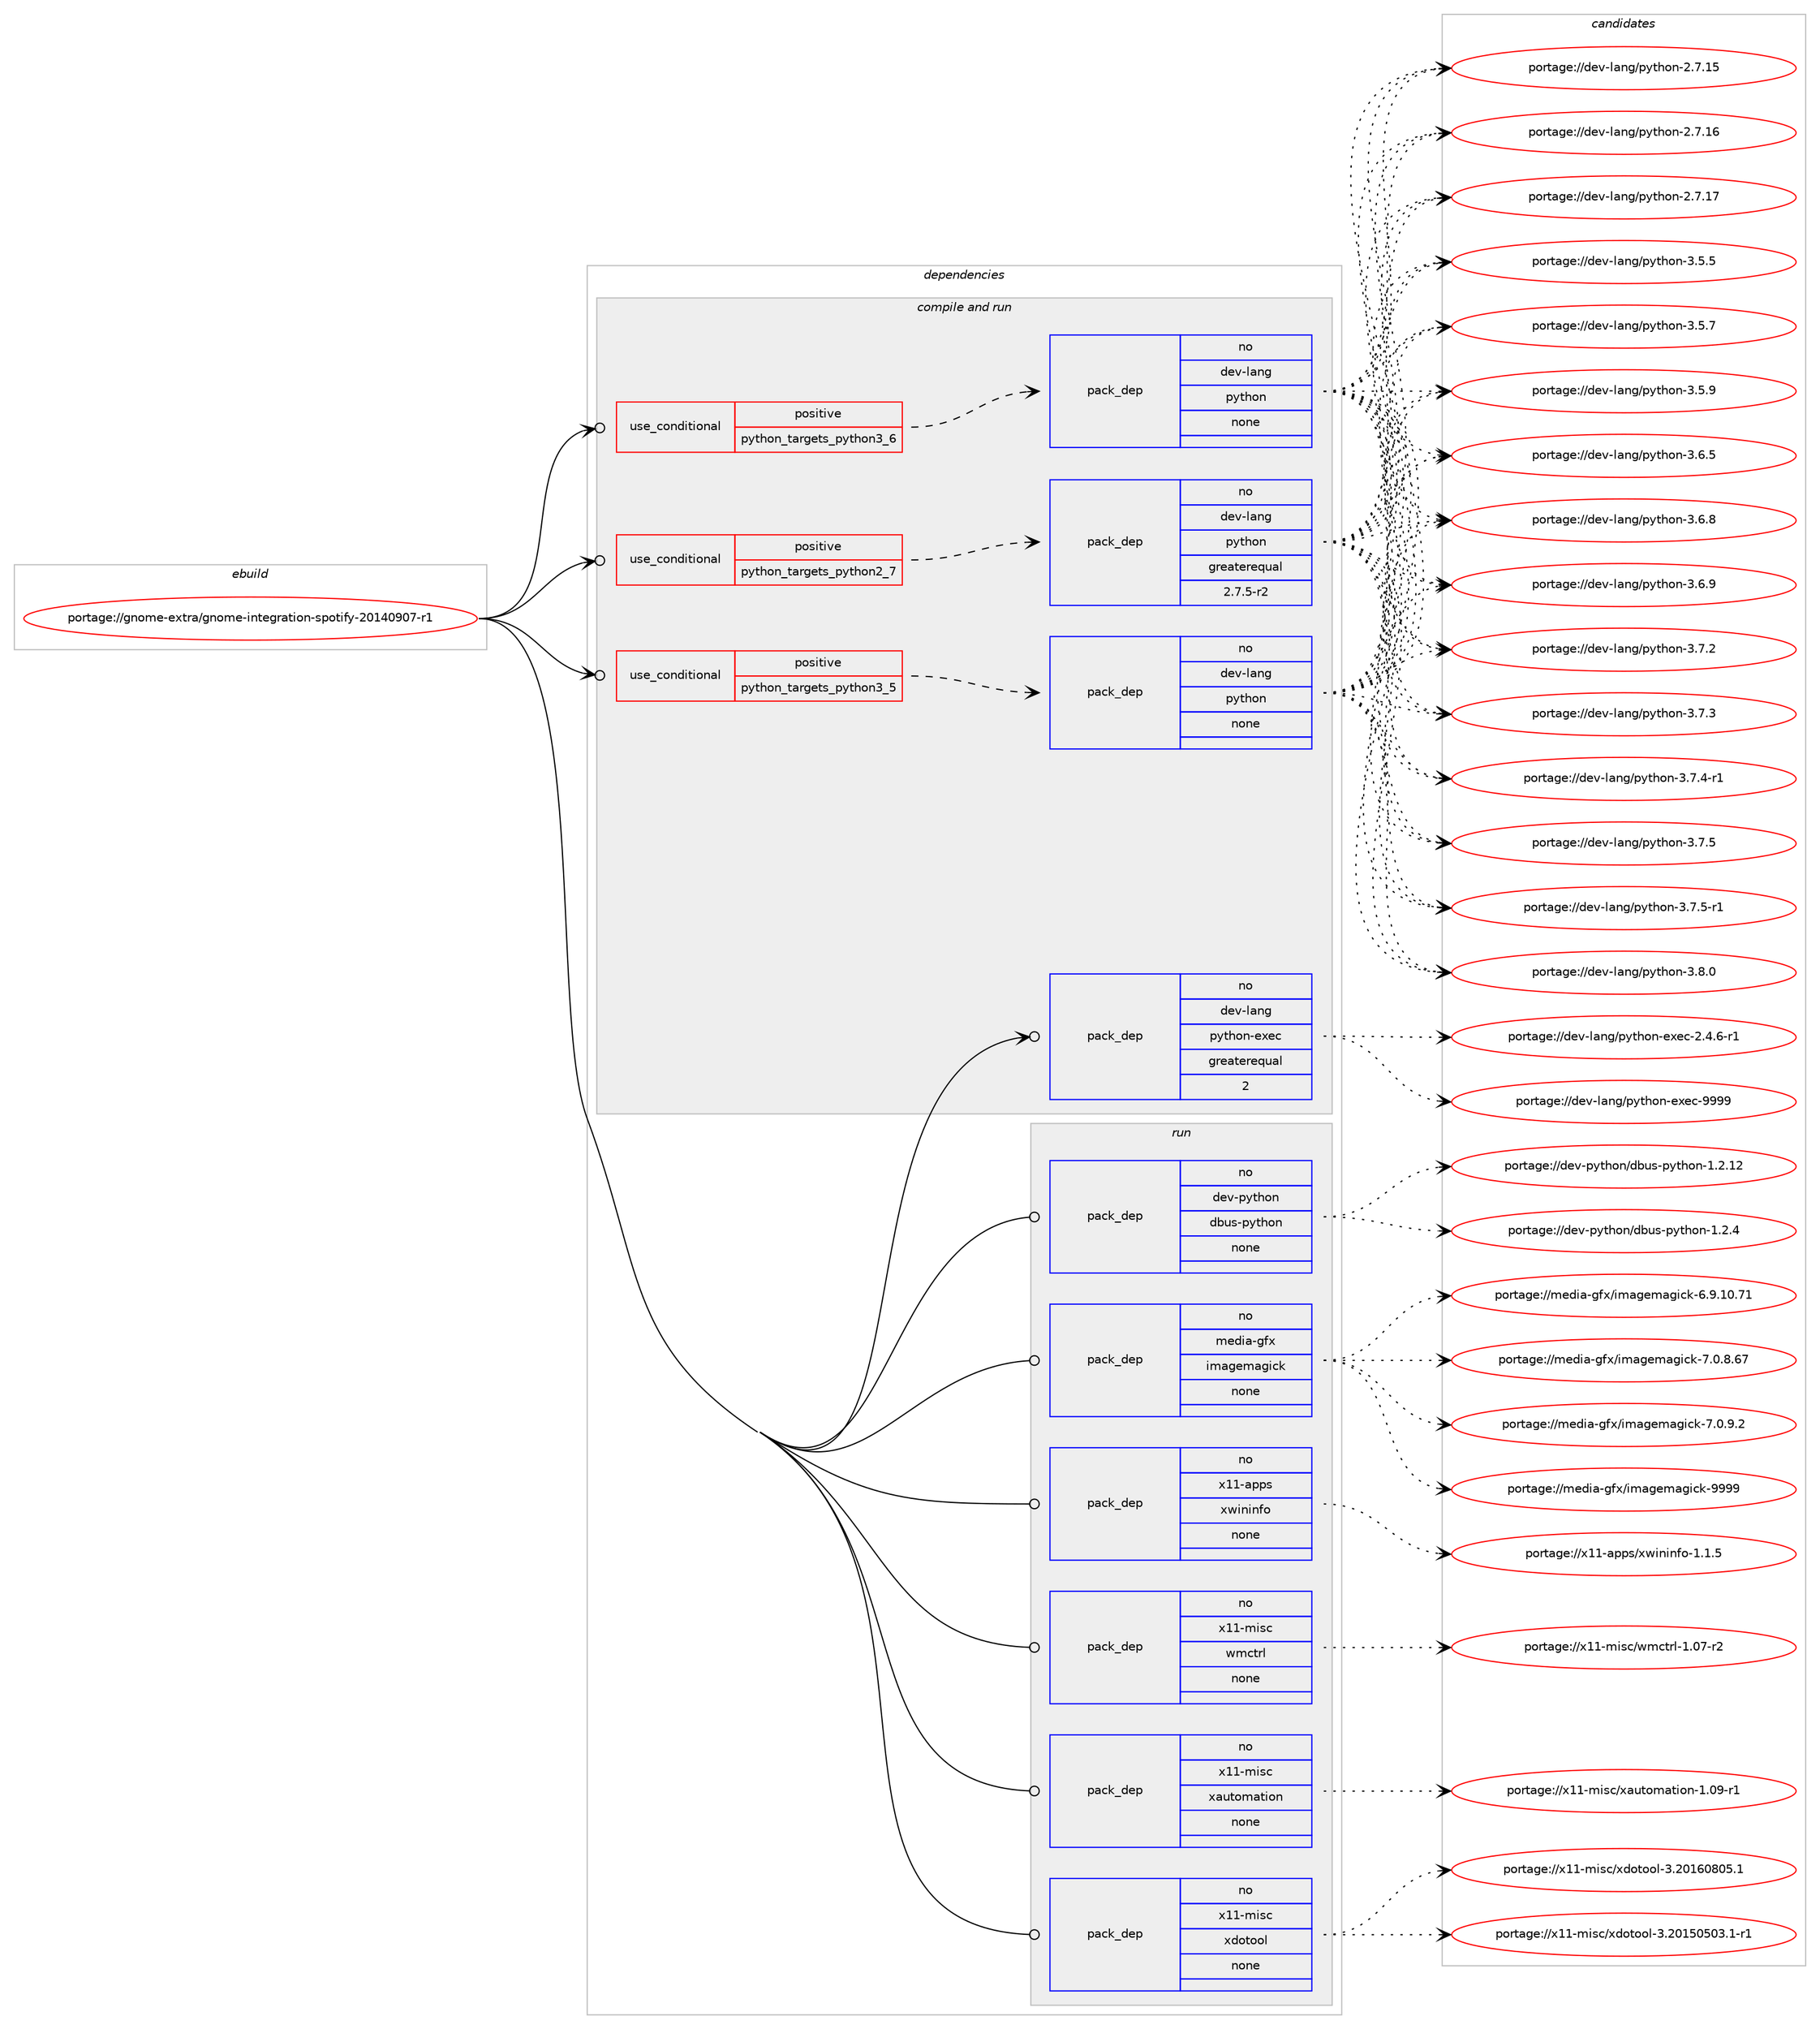 digraph prolog {

# *************
# Graph options
# *************

newrank=true;
concentrate=true;
compound=true;
graph [rankdir=LR,fontname=Helvetica,fontsize=10,ranksep=1.5];#, ranksep=2.5, nodesep=0.2];
edge  [arrowhead=vee];
node  [fontname=Helvetica,fontsize=10];

# **********
# The ebuild
# **********

subgraph cluster_leftcol {
color=gray;
rank=same;
label=<<i>ebuild</i>>;
id [label="portage://gnome-extra/gnome-integration-spotify-20140907-r1", color=red, width=4, href="../gnome-extra/gnome-integration-spotify-20140907-r1.svg"];
}

# ****************
# The dependencies
# ****************

subgraph cluster_midcol {
color=gray;
label=<<i>dependencies</i>>;
subgraph cluster_compile {
fillcolor="#eeeeee";
style=filled;
label=<<i>compile</i>>;
}
subgraph cluster_compileandrun {
fillcolor="#eeeeee";
style=filled;
label=<<i>compile and run</i>>;
subgraph cond74465 {
dependency281779 [label=<<TABLE BORDER="0" CELLBORDER="1" CELLSPACING="0" CELLPADDING="4"><TR><TD ROWSPAN="3" CELLPADDING="10">use_conditional</TD></TR><TR><TD>positive</TD></TR><TR><TD>python_targets_python2_7</TD></TR></TABLE>>, shape=none, color=red];
subgraph pack203194 {
dependency281780 [label=<<TABLE BORDER="0" CELLBORDER="1" CELLSPACING="0" CELLPADDING="4" WIDTH="220"><TR><TD ROWSPAN="6" CELLPADDING="30">pack_dep</TD></TR><TR><TD WIDTH="110">no</TD></TR><TR><TD>dev-lang</TD></TR><TR><TD>python</TD></TR><TR><TD>greaterequal</TD></TR><TR><TD>2.7.5-r2</TD></TR></TABLE>>, shape=none, color=blue];
}
dependency281779:e -> dependency281780:w [weight=20,style="dashed",arrowhead="vee"];
}
id:e -> dependency281779:w [weight=20,style="solid",arrowhead="odotvee"];
subgraph cond74466 {
dependency281781 [label=<<TABLE BORDER="0" CELLBORDER="1" CELLSPACING="0" CELLPADDING="4"><TR><TD ROWSPAN="3" CELLPADDING="10">use_conditional</TD></TR><TR><TD>positive</TD></TR><TR><TD>python_targets_python3_5</TD></TR></TABLE>>, shape=none, color=red];
subgraph pack203195 {
dependency281782 [label=<<TABLE BORDER="0" CELLBORDER="1" CELLSPACING="0" CELLPADDING="4" WIDTH="220"><TR><TD ROWSPAN="6" CELLPADDING="30">pack_dep</TD></TR><TR><TD WIDTH="110">no</TD></TR><TR><TD>dev-lang</TD></TR><TR><TD>python</TD></TR><TR><TD>none</TD></TR><TR><TD></TD></TR></TABLE>>, shape=none, color=blue];
}
dependency281781:e -> dependency281782:w [weight=20,style="dashed",arrowhead="vee"];
}
id:e -> dependency281781:w [weight=20,style="solid",arrowhead="odotvee"];
subgraph cond74467 {
dependency281783 [label=<<TABLE BORDER="0" CELLBORDER="1" CELLSPACING="0" CELLPADDING="4"><TR><TD ROWSPAN="3" CELLPADDING="10">use_conditional</TD></TR><TR><TD>positive</TD></TR><TR><TD>python_targets_python3_6</TD></TR></TABLE>>, shape=none, color=red];
subgraph pack203196 {
dependency281784 [label=<<TABLE BORDER="0" CELLBORDER="1" CELLSPACING="0" CELLPADDING="4" WIDTH="220"><TR><TD ROWSPAN="6" CELLPADDING="30">pack_dep</TD></TR><TR><TD WIDTH="110">no</TD></TR><TR><TD>dev-lang</TD></TR><TR><TD>python</TD></TR><TR><TD>none</TD></TR><TR><TD></TD></TR></TABLE>>, shape=none, color=blue];
}
dependency281783:e -> dependency281784:w [weight=20,style="dashed",arrowhead="vee"];
}
id:e -> dependency281783:w [weight=20,style="solid",arrowhead="odotvee"];
subgraph pack203197 {
dependency281785 [label=<<TABLE BORDER="0" CELLBORDER="1" CELLSPACING="0" CELLPADDING="4" WIDTH="220"><TR><TD ROWSPAN="6" CELLPADDING="30">pack_dep</TD></TR><TR><TD WIDTH="110">no</TD></TR><TR><TD>dev-lang</TD></TR><TR><TD>python-exec</TD></TR><TR><TD>greaterequal</TD></TR><TR><TD>2</TD></TR></TABLE>>, shape=none, color=blue];
}
id:e -> dependency281785:w [weight=20,style="solid",arrowhead="odotvee"];
}
subgraph cluster_run {
fillcolor="#eeeeee";
style=filled;
label=<<i>run</i>>;
subgraph pack203198 {
dependency281786 [label=<<TABLE BORDER="0" CELLBORDER="1" CELLSPACING="0" CELLPADDING="4" WIDTH="220"><TR><TD ROWSPAN="6" CELLPADDING="30">pack_dep</TD></TR><TR><TD WIDTH="110">no</TD></TR><TR><TD>dev-python</TD></TR><TR><TD>dbus-python</TD></TR><TR><TD>none</TD></TR><TR><TD></TD></TR></TABLE>>, shape=none, color=blue];
}
id:e -> dependency281786:w [weight=20,style="solid",arrowhead="odot"];
subgraph pack203199 {
dependency281787 [label=<<TABLE BORDER="0" CELLBORDER="1" CELLSPACING="0" CELLPADDING="4" WIDTH="220"><TR><TD ROWSPAN="6" CELLPADDING="30">pack_dep</TD></TR><TR><TD WIDTH="110">no</TD></TR><TR><TD>media-gfx</TD></TR><TR><TD>imagemagick</TD></TR><TR><TD>none</TD></TR><TR><TD></TD></TR></TABLE>>, shape=none, color=blue];
}
id:e -> dependency281787:w [weight=20,style="solid",arrowhead="odot"];
subgraph pack203200 {
dependency281788 [label=<<TABLE BORDER="0" CELLBORDER="1" CELLSPACING="0" CELLPADDING="4" WIDTH="220"><TR><TD ROWSPAN="6" CELLPADDING="30">pack_dep</TD></TR><TR><TD WIDTH="110">no</TD></TR><TR><TD>x11-apps</TD></TR><TR><TD>xwininfo</TD></TR><TR><TD>none</TD></TR><TR><TD></TD></TR></TABLE>>, shape=none, color=blue];
}
id:e -> dependency281788:w [weight=20,style="solid",arrowhead="odot"];
subgraph pack203201 {
dependency281789 [label=<<TABLE BORDER="0" CELLBORDER="1" CELLSPACING="0" CELLPADDING="4" WIDTH="220"><TR><TD ROWSPAN="6" CELLPADDING="30">pack_dep</TD></TR><TR><TD WIDTH="110">no</TD></TR><TR><TD>x11-misc</TD></TR><TR><TD>wmctrl</TD></TR><TR><TD>none</TD></TR><TR><TD></TD></TR></TABLE>>, shape=none, color=blue];
}
id:e -> dependency281789:w [weight=20,style="solid",arrowhead="odot"];
subgraph pack203202 {
dependency281790 [label=<<TABLE BORDER="0" CELLBORDER="1" CELLSPACING="0" CELLPADDING="4" WIDTH="220"><TR><TD ROWSPAN="6" CELLPADDING="30">pack_dep</TD></TR><TR><TD WIDTH="110">no</TD></TR><TR><TD>x11-misc</TD></TR><TR><TD>xautomation</TD></TR><TR><TD>none</TD></TR><TR><TD></TD></TR></TABLE>>, shape=none, color=blue];
}
id:e -> dependency281790:w [weight=20,style="solid",arrowhead="odot"];
subgraph pack203203 {
dependency281791 [label=<<TABLE BORDER="0" CELLBORDER="1" CELLSPACING="0" CELLPADDING="4" WIDTH="220"><TR><TD ROWSPAN="6" CELLPADDING="30">pack_dep</TD></TR><TR><TD WIDTH="110">no</TD></TR><TR><TD>x11-misc</TD></TR><TR><TD>xdotool</TD></TR><TR><TD>none</TD></TR><TR><TD></TD></TR></TABLE>>, shape=none, color=blue];
}
id:e -> dependency281791:w [weight=20,style="solid",arrowhead="odot"];
}
}

# **************
# The candidates
# **************

subgraph cluster_choices {
rank=same;
color=gray;
label=<<i>candidates</i>>;

subgraph choice203194 {
color=black;
nodesep=1;
choiceportage10010111845108971101034711212111610411111045504655464953 [label="portage://dev-lang/python-2.7.15", color=red, width=4,href="../dev-lang/python-2.7.15.svg"];
choiceportage10010111845108971101034711212111610411111045504655464954 [label="portage://dev-lang/python-2.7.16", color=red, width=4,href="../dev-lang/python-2.7.16.svg"];
choiceportage10010111845108971101034711212111610411111045504655464955 [label="portage://dev-lang/python-2.7.17", color=red, width=4,href="../dev-lang/python-2.7.17.svg"];
choiceportage100101118451089711010347112121116104111110455146534653 [label="portage://dev-lang/python-3.5.5", color=red, width=4,href="../dev-lang/python-3.5.5.svg"];
choiceportage100101118451089711010347112121116104111110455146534655 [label="portage://dev-lang/python-3.5.7", color=red, width=4,href="../dev-lang/python-3.5.7.svg"];
choiceportage100101118451089711010347112121116104111110455146534657 [label="portage://dev-lang/python-3.5.9", color=red, width=4,href="../dev-lang/python-3.5.9.svg"];
choiceportage100101118451089711010347112121116104111110455146544653 [label="portage://dev-lang/python-3.6.5", color=red, width=4,href="../dev-lang/python-3.6.5.svg"];
choiceportage100101118451089711010347112121116104111110455146544656 [label="portage://dev-lang/python-3.6.8", color=red, width=4,href="../dev-lang/python-3.6.8.svg"];
choiceportage100101118451089711010347112121116104111110455146544657 [label="portage://dev-lang/python-3.6.9", color=red, width=4,href="../dev-lang/python-3.6.9.svg"];
choiceportage100101118451089711010347112121116104111110455146554650 [label="portage://dev-lang/python-3.7.2", color=red, width=4,href="../dev-lang/python-3.7.2.svg"];
choiceportage100101118451089711010347112121116104111110455146554651 [label="portage://dev-lang/python-3.7.3", color=red, width=4,href="../dev-lang/python-3.7.3.svg"];
choiceportage1001011184510897110103471121211161041111104551465546524511449 [label="portage://dev-lang/python-3.7.4-r1", color=red, width=4,href="../dev-lang/python-3.7.4-r1.svg"];
choiceportage100101118451089711010347112121116104111110455146554653 [label="portage://dev-lang/python-3.7.5", color=red, width=4,href="../dev-lang/python-3.7.5.svg"];
choiceportage1001011184510897110103471121211161041111104551465546534511449 [label="portage://dev-lang/python-3.7.5-r1", color=red, width=4,href="../dev-lang/python-3.7.5-r1.svg"];
choiceportage100101118451089711010347112121116104111110455146564648 [label="portage://dev-lang/python-3.8.0", color=red, width=4,href="../dev-lang/python-3.8.0.svg"];
dependency281780:e -> choiceportage10010111845108971101034711212111610411111045504655464953:w [style=dotted,weight="100"];
dependency281780:e -> choiceportage10010111845108971101034711212111610411111045504655464954:w [style=dotted,weight="100"];
dependency281780:e -> choiceportage10010111845108971101034711212111610411111045504655464955:w [style=dotted,weight="100"];
dependency281780:e -> choiceportage100101118451089711010347112121116104111110455146534653:w [style=dotted,weight="100"];
dependency281780:e -> choiceportage100101118451089711010347112121116104111110455146534655:w [style=dotted,weight="100"];
dependency281780:e -> choiceportage100101118451089711010347112121116104111110455146534657:w [style=dotted,weight="100"];
dependency281780:e -> choiceportage100101118451089711010347112121116104111110455146544653:w [style=dotted,weight="100"];
dependency281780:e -> choiceportage100101118451089711010347112121116104111110455146544656:w [style=dotted,weight="100"];
dependency281780:e -> choiceportage100101118451089711010347112121116104111110455146544657:w [style=dotted,weight="100"];
dependency281780:e -> choiceportage100101118451089711010347112121116104111110455146554650:w [style=dotted,weight="100"];
dependency281780:e -> choiceportage100101118451089711010347112121116104111110455146554651:w [style=dotted,weight="100"];
dependency281780:e -> choiceportage1001011184510897110103471121211161041111104551465546524511449:w [style=dotted,weight="100"];
dependency281780:e -> choiceportage100101118451089711010347112121116104111110455146554653:w [style=dotted,weight="100"];
dependency281780:e -> choiceportage1001011184510897110103471121211161041111104551465546534511449:w [style=dotted,weight="100"];
dependency281780:e -> choiceportage100101118451089711010347112121116104111110455146564648:w [style=dotted,weight="100"];
}
subgraph choice203195 {
color=black;
nodesep=1;
choiceportage10010111845108971101034711212111610411111045504655464953 [label="portage://dev-lang/python-2.7.15", color=red, width=4,href="../dev-lang/python-2.7.15.svg"];
choiceportage10010111845108971101034711212111610411111045504655464954 [label="portage://dev-lang/python-2.7.16", color=red, width=4,href="../dev-lang/python-2.7.16.svg"];
choiceportage10010111845108971101034711212111610411111045504655464955 [label="portage://dev-lang/python-2.7.17", color=red, width=4,href="../dev-lang/python-2.7.17.svg"];
choiceportage100101118451089711010347112121116104111110455146534653 [label="portage://dev-lang/python-3.5.5", color=red, width=4,href="../dev-lang/python-3.5.5.svg"];
choiceportage100101118451089711010347112121116104111110455146534655 [label="portage://dev-lang/python-3.5.7", color=red, width=4,href="../dev-lang/python-3.5.7.svg"];
choiceportage100101118451089711010347112121116104111110455146534657 [label="portage://dev-lang/python-3.5.9", color=red, width=4,href="../dev-lang/python-3.5.9.svg"];
choiceportage100101118451089711010347112121116104111110455146544653 [label="portage://dev-lang/python-3.6.5", color=red, width=4,href="../dev-lang/python-3.6.5.svg"];
choiceportage100101118451089711010347112121116104111110455146544656 [label="portage://dev-lang/python-3.6.8", color=red, width=4,href="../dev-lang/python-3.6.8.svg"];
choiceportage100101118451089711010347112121116104111110455146544657 [label="portage://dev-lang/python-3.6.9", color=red, width=4,href="../dev-lang/python-3.6.9.svg"];
choiceportage100101118451089711010347112121116104111110455146554650 [label="portage://dev-lang/python-3.7.2", color=red, width=4,href="../dev-lang/python-3.7.2.svg"];
choiceportage100101118451089711010347112121116104111110455146554651 [label="portage://dev-lang/python-3.7.3", color=red, width=4,href="../dev-lang/python-3.7.3.svg"];
choiceportage1001011184510897110103471121211161041111104551465546524511449 [label="portage://dev-lang/python-3.7.4-r1", color=red, width=4,href="../dev-lang/python-3.7.4-r1.svg"];
choiceportage100101118451089711010347112121116104111110455146554653 [label="portage://dev-lang/python-3.7.5", color=red, width=4,href="../dev-lang/python-3.7.5.svg"];
choiceportage1001011184510897110103471121211161041111104551465546534511449 [label="portage://dev-lang/python-3.7.5-r1", color=red, width=4,href="../dev-lang/python-3.7.5-r1.svg"];
choiceportage100101118451089711010347112121116104111110455146564648 [label="portage://dev-lang/python-3.8.0", color=red, width=4,href="../dev-lang/python-3.8.0.svg"];
dependency281782:e -> choiceportage10010111845108971101034711212111610411111045504655464953:w [style=dotted,weight="100"];
dependency281782:e -> choiceportage10010111845108971101034711212111610411111045504655464954:w [style=dotted,weight="100"];
dependency281782:e -> choiceportage10010111845108971101034711212111610411111045504655464955:w [style=dotted,weight="100"];
dependency281782:e -> choiceportage100101118451089711010347112121116104111110455146534653:w [style=dotted,weight="100"];
dependency281782:e -> choiceportage100101118451089711010347112121116104111110455146534655:w [style=dotted,weight="100"];
dependency281782:e -> choiceportage100101118451089711010347112121116104111110455146534657:w [style=dotted,weight="100"];
dependency281782:e -> choiceportage100101118451089711010347112121116104111110455146544653:w [style=dotted,weight="100"];
dependency281782:e -> choiceportage100101118451089711010347112121116104111110455146544656:w [style=dotted,weight="100"];
dependency281782:e -> choiceportage100101118451089711010347112121116104111110455146544657:w [style=dotted,weight="100"];
dependency281782:e -> choiceportage100101118451089711010347112121116104111110455146554650:w [style=dotted,weight="100"];
dependency281782:e -> choiceportage100101118451089711010347112121116104111110455146554651:w [style=dotted,weight="100"];
dependency281782:e -> choiceportage1001011184510897110103471121211161041111104551465546524511449:w [style=dotted,weight="100"];
dependency281782:e -> choiceportage100101118451089711010347112121116104111110455146554653:w [style=dotted,weight="100"];
dependency281782:e -> choiceportage1001011184510897110103471121211161041111104551465546534511449:w [style=dotted,weight="100"];
dependency281782:e -> choiceportage100101118451089711010347112121116104111110455146564648:w [style=dotted,weight="100"];
}
subgraph choice203196 {
color=black;
nodesep=1;
choiceportage10010111845108971101034711212111610411111045504655464953 [label="portage://dev-lang/python-2.7.15", color=red, width=4,href="../dev-lang/python-2.7.15.svg"];
choiceportage10010111845108971101034711212111610411111045504655464954 [label="portage://dev-lang/python-2.7.16", color=red, width=4,href="../dev-lang/python-2.7.16.svg"];
choiceportage10010111845108971101034711212111610411111045504655464955 [label="portage://dev-lang/python-2.7.17", color=red, width=4,href="../dev-lang/python-2.7.17.svg"];
choiceportage100101118451089711010347112121116104111110455146534653 [label="portage://dev-lang/python-3.5.5", color=red, width=4,href="../dev-lang/python-3.5.5.svg"];
choiceportage100101118451089711010347112121116104111110455146534655 [label="portage://dev-lang/python-3.5.7", color=red, width=4,href="../dev-lang/python-3.5.7.svg"];
choiceportage100101118451089711010347112121116104111110455146534657 [label="portage://dev-lang/python-3.5.9", color=red, width=4,href="../dev-lang/python-3.5.9.svg"];
choiceportage100101118451089711010347112121116104111110455146544653 [label="portage://dev-lang/python-3.6.5", color=red, width=4,href="../dev-lang/python-3.6.5.svg"];
choiceportage100101118451089711010347112121116104111110455146544656 [label="portage://dev-lang/python-3.6.8", color=red, width=4,href="../dev-lang/python-3.6.8.svg"];
choiceportage100101118451089711010347112121116104111110455146544657 [label="portage://dev-lang/python-3.6.9", color=red, width=4,href="../dev-lang/python-3.6.9.svg"];
choiceportage100101118451089711010347112121116104111110455146554650 [label="portage://dev-lang/python-3.7.2", color=red, width=4,href="../dev-lang/python-3.7.2.svg"];
choiceportage100101118451089711010347112121116104111110455146554651 [label="portage://dev-lang/python-3.7.3", color=red, width=4,href="../dev-lang/python-3.7.3.svg"];
choiceportage1001011184510897110103471121211161041111104551465546524511449 [label="portage://dev-lang/python-3.7.4-r1", color=red, width=4,href="../dev-lang/python-3.7.4-r1.svg"];
choiceportage100101118451089711010347112121116104111110455146554653 [label="portage://dev-lang/python-3.7.5", color=red, width=4,href="../dev-lang/python-3.7.5.svg"];
choiceportage1001011184510897110103471121211161041111104551465546534511449 [label="portage://dev-lang/python-3.7.5-r1", color=red, width=4,href="../dev-lang/python-3.7.5-r1.svg"];
choiceportage100101118451089711010347112121116104111110455146564648 [label="portage://dev-lang/python-3.8.0", color=red, width=4,href="../dev-lang/python-3.8.0.svg"];
dependency281784:e -> choiceportage10010111845108971101034711212111610411111045504655464953:w [style=dotted,weight="100"];
dependency281784:e -> choiceportage10010111845108971101034711212111610411111045504655464954:w [style=dotted,weight="100"];
dependency281784:e -> choiceportage10010111845108971101034711212111610411111045504655464955:w [style=dotted,weight="100"];
dependency281784:e -> choiceportage100101118451089711010347112121116104111110455146534653:w [style=dotted,weight="100"];
dependency281784:e -> choiceportage100101118451089711010347112121116104111110455146534655:w [style=dotted,weight="100"];
dependency281784:e -> choiceportage100101118451089711010347112121116104111110455146534657:w [style=dotted,weight="100"];
dependency281784:e -> choiceportage100101118451089711010347112121116104111110455146544653:w [style=dotted,weight="100"];
dependency281784:e -> choiceportage100101118451089711010347112121116104111110455146544656:w [style=dotted,weight="100"];
dependency281784:e -> choiceportage100101118451089711010347112121116104111110455146544657:w [style=dotted,weight="100"];
dependency281784:e -> choiceportage100101118451089711010347112121116104111110455146554650:w [style=dotted,weight="100"];
dependency281784:e -> choiceportage100101118451089711010347112121116104111110455146554651:w [style=dotted,weight="100"];
dependency281784:e -> choiceportage1001011184510897110103471121211161041111104551465546524511449:w [style=dotted,weight="100"];
dependency281784:e -> choiceportage100101118451089711010347112121116104111110455146554653:w [style=dotted,weight="100"];
dependency281784:e -> choiceportage1001011184510897110103471121211161041111104551465546534511449:w [style=dotted,weight="100"];
dependency281784:e -> choiceportage100101118451089711010347112121116104111110455146564648:w [style=dotted,weight="100"];
}
subgraph choice203197 {
color=black;
nodesep=1;
choiceportage10010111845108971101034711212111610411111045101120101994550465246544511449 [label="portage://dev-lang/python-exec-2.4.6-r1", color=red, width=4,href="../dev-lang/python-exec-2.4.6-r1.svg"];
choiceportage10010111845108971101034711212111610411111045101120101994557575757 [label="portage://dev-lang/python-exec-9999", color=red, width=4,href="../dev-lang/python-exec-9999.svg"];
dependency281785:e -> choiceportage10010111845108971101034711212111610411111045101120101994550465246544511449:w [style=dotted,weight="100"];
dependency281785:e -> choiceportage10010111845108971101034711212111610411111045101120101994557575757:w [style=dotted,weight="100"];
}
subgraph choice203198 {
color=black;
nodesep=1;
choiceportage1001011184511212111610411111047100981171154511212111610411111045494650464950 [label="portage://dev-python/dbus-python-1.2.12", color=red, width=4,href="../dev-python/dbus-python-1.2.12.svg"];
choiceportage10010111845112121116104111110471009811711545112121116104111110454946504652 [label="portage://dev-python/dbus-python-1.2.4", color=red, width=4,href="../dev-python/dbus-python-1.2.4.svg"];
dependency281786:e -> choiceportage1001011184511212111610411111047100981171154511212111610411111045494650464950:w [style=dotted,weight="100"];
dependency281786:e -> choiceportage10010111845112121116104111110471009811711545112121116104111110454946504652:w [style=dotted,weight="100"];
}
subgraph choice203199 {
color=black;
nodesep=1;
choiceportage10910110010597451031021204710510997103101109971031059910745544657464948465549 [label="portage://media-gfx/imagemagick-6.9.10.71", color=red, width=4,href="../media-gfx/imagemagick-6.9.10.71.svg"];
choiceportage109101100105974510310212047105109971031011099710310599107455546484656465455 [label="portage://media-gfx/imagemagick-7.0.8.67", color=red, width=4,href="../media-gfx/imagemagick-7.0.8.67.svg"];
choiceportage1091011001059745103102120471051099710310110997103105991074555464846574650 [label="portage://media-gfx/imagemagick-7.0.9.2", color=red, width=4,href="../media-gfx/imagemagick-7.0.9.2.svg"];
choiceportage1091011001059745103102120471051099710310110997103105991074557575757 [label="portage://media-gfx/imagemagick-9999", color=red, width=4,href="../media-gfx/imagemagick-9999.svg"];
dependency281787:e -> choiceportage10910110010597451031021204710510997103101109971031059910745544657464948465549:w [style=dotted,weight="100"];
dependency281787:e -> choiceportage109101100105974510310212047105109971031011099710310599107455546484656465455:w [style=dotted,weight="100"];
dependency281787:e -> choiceportage1091011001059745103102120471051099710310110997103105991074555464846574650:w [style=dotted,weight="100"];
dependency281787:e -> choiceportage1091011001059745103102120471051099710310110997103105991074557575757:w [style=dotted,weight="100"];
}
subgraph choice203200 {
color=black;
nodesep=1;
choiceportage1204949459711211211547120119105110105110102111454946494653 [label="portage://x11-apps/xwininfo-1.1.5", color=red, width=4,href="../x11-apps/xwininfo-1.1.5.svg"];
dependency281788:e -> choiceportage1204949459711211211547120119105110105110102111454946494653:w [style=dotted,weight="100"];
}
subgraph choice203201 {
color=black;
nodesep=1;
choiceportage12049494510910511599471191099911611410845494648554511450 [label="portage://x11-misc/wmctrl-1.07-r2", color=red, width=4,href="../x11-misc/wmctrl-1.07-r2.svg"];
dependency281789:e -> choiceportage12049494510910511599471191099911611410845494648554511450:w [style=dotted,weight="100"];
}
subgraph choice203202 {
color=black;
nodesep=1;
choiceportage1204949451091051159947120971171161111099711610511111045494648574511449 [label="portage://x11-misc/xautomation-1.09-r1", color=red, width=4,href="../x11-misc/xautomation-1.09-r1.svg"];
dependency281790:e -> choiceportage1204949451091051159947120971171161111099711610511111045494648574511449:w [style=dotted,weight="100"];
}
subgraph choice203203 {
color=black;
nodesep=1;
choiceportage1204949451091051159947120100111116111111108455146504849534853485146494511449 [label="portage://x11-misc/xdotool-3.20150503.1-r1", color=red, width=4,href="../x11-misc/xdotool-3.20150503.1-r1.svg"];
choiceportage120494945109105115994712010011111611111110845514650484954485648534649 [label="portage://x11-misc/xdotool-3.20160805.1", color=red, width=4,href="../x11-misc/xdotool-3.20160805.1.svg"];
dependency281791:e -> choiceportage1204949451091051159947120100111116111111108455146504849534853485146494511449:w [style=dotted,weight="100"];
dependency281791:e -> choiceportage120494945109105115994712010011111611111110845514650484954485648534649:w [style=dotted,weight="100"];
}
}

}
